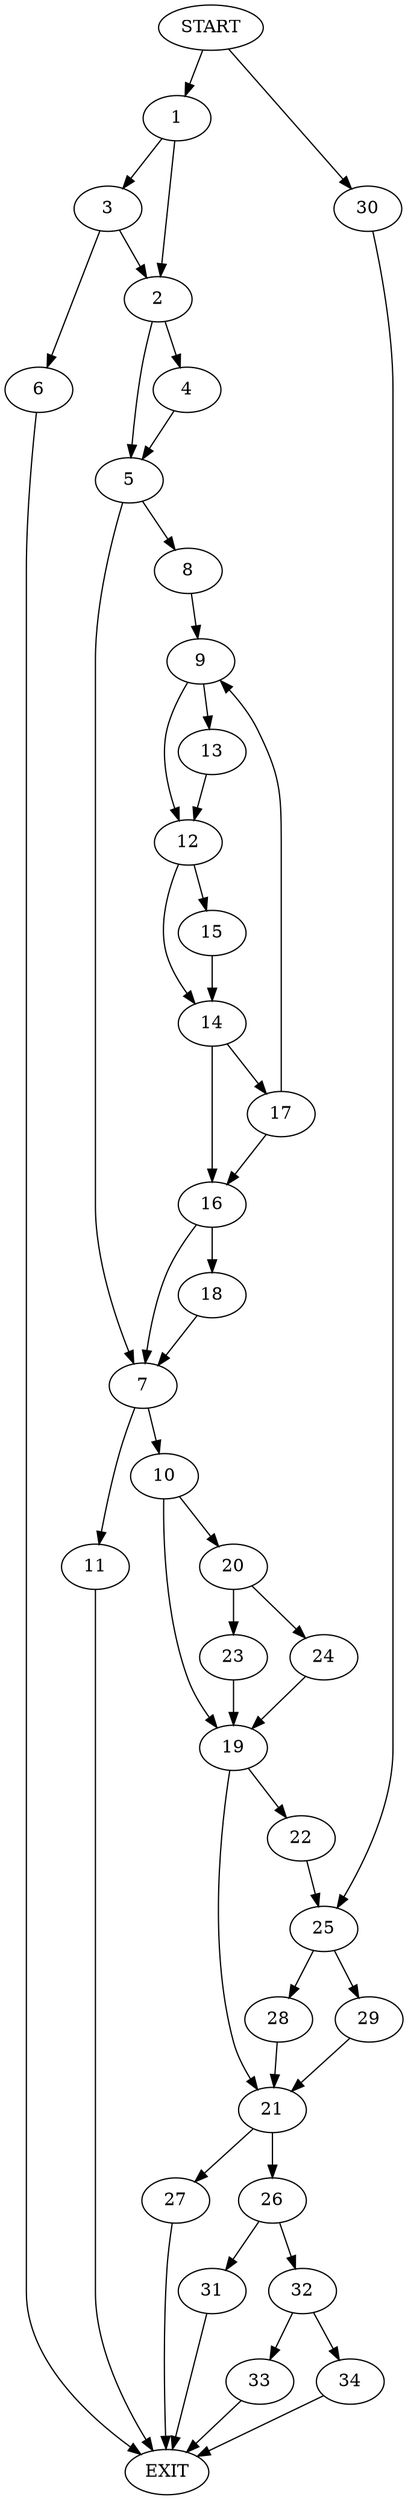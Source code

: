 digraph {
0 [label="START"]
35 [label="EXIT"]
0 -> 1
1 -> 2
1 -> 3
2 -> 4
2 -> 5
3 -> 6
3 -> 2
6 -> 35
4 -> 5
5 -> 7
5 -> 8
8 -> 9
7 -> 10
7 -> 11
9 -> 12
9 -> 13
13 -> 12
12 -> 14
12 -> 15
15 -> 14
14 -> 16
14 -> 17
17 -> 16
17 -> 9
16 -> 7
16 -> 18
18 -> 7
10 -> 19
10 -> 20
11 -> 35
19 -> 21
19 -> 22
20 -> 23
20 -> 24
24 -> 19
23 -> 19
22 -> 25
21 -> 26
21 -> 27
25 -> 28
25 -> 29
0 -> 30
30 -> 25
29 -> 21
28 -> 21
27 -> 35
26 -> 31
26 -> 32
32 -> 33
32 -> 34
31 -> 35
33 -> 35
34 -> 35
}
